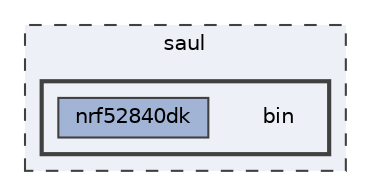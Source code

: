 digraph "/home/mj/Desktop/IoT-Chat-Digitalization/saul/bin"
{
 // LATEX_PDF_SIZE
  bgcolor="transparent";
  edge [fontname=Helvetica,fontsize=10,labelfontname=Helvetica,labelfontsize=10];
  node [fontname=Helvetica,fontsize=10,shape=box,height=0.2,width=0.4];
  compound=true
  subgraph clusterdir_0bb4dde567a2f1710f5f3ba4b5afd223 {
    graph [ bgcolor="#edf0f7", pencolor="grey25", label="saul", fontname=Helvetica,fontsize=10 style="filled,dashed", URL="dir_0bb4dde567a2f1710f5f3ba4b5afd223.html",tooltip=""]
  subgraph clusterdir_e1475e691abc36c3edf0edfaeb74737b {
    graph [ bgcolor="#edf0f7", pencolor="grey25", label="", fontname=Helvetica,fontsize=10 style="filled,bold", URL="dir_e1475e691abc36c3edf0edfaeb74737b.html",tooltip=""]
    dir_e1475e691abc36c3edf0edfaeb74737b [shape=plaintext, label="bin"];
  dir_74b0b304e835b468d5f688d480ac56cc [label="nrf52840dk", fillcolor="#a2b4d6", color="grey25", style="filled", URL="dir_74b0b304e835b468d5f688d480ac56cc.html",tooltip=""];
  }
  }
}
